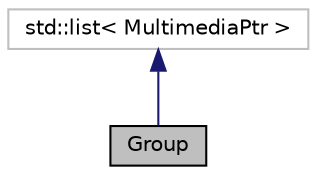 digraph "Group"
{
 // LATEX_PDF_SIZE
  edge [fontname="Helvetica",fontsize="10",labelfontname="Helvetica",labelfontsize="10"];
  node [fontname="Helvetica",fontsize="10",shape=record];
  Node1 [label="Group",height=0.2,width=0.4,color="black", fillcolor="grey75", style="filled", fontcolor="black",tooltip="Classe pour les objets de type groupe."];
  Node2 -> Node1 [dir="back",color="midnightblue",fontsize="10",style="solid",fontname="Helvetica"];
  Node2 [label="std::list\< MultimediaPtr \>",height=0.2,width=0.4,color="grey75", fillcolor="white", style="filled",tooltip=" "];
}
